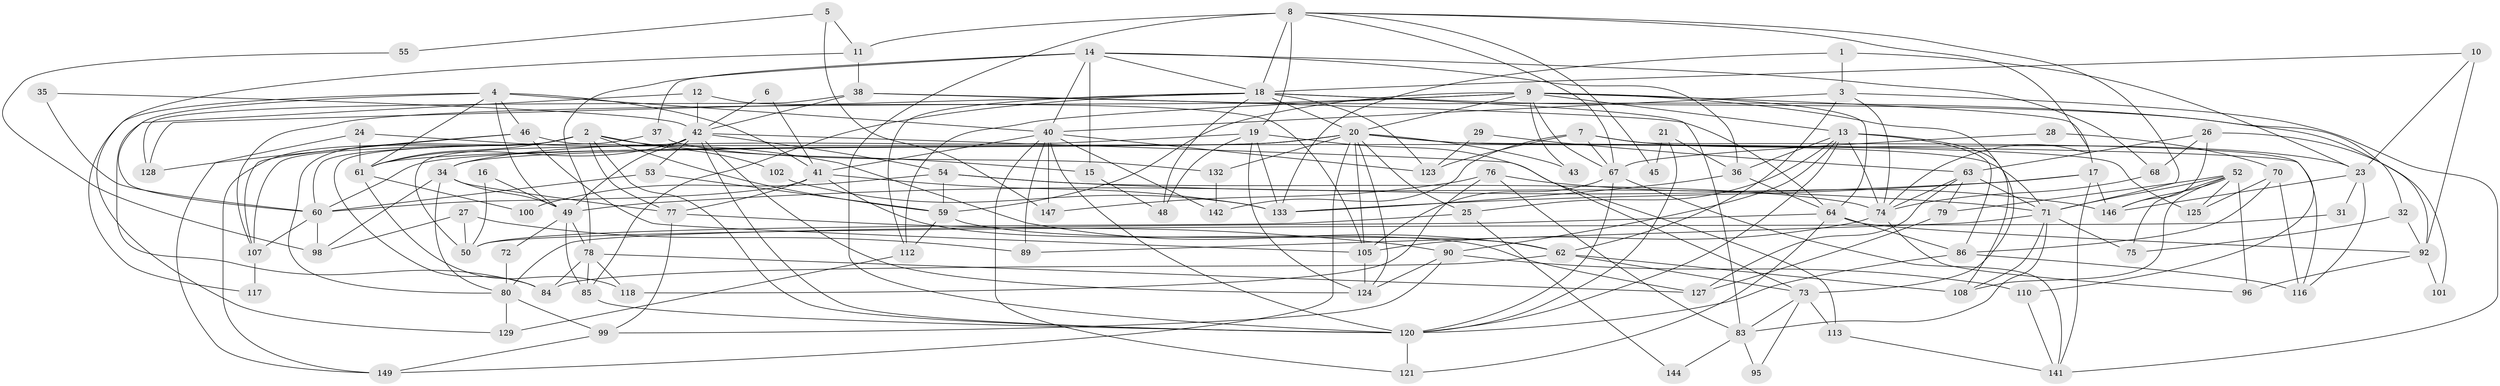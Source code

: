 // Generated by graph-tools (version 1.1) at 2025/52/02/27/25 19:52:05]
// undirected, 106 vertices, 250 edges
graph export_dot {
graph [start="1"]
  node [color=gray90,style=filled];
  1;
  2 [super="+88"];
  3 [super="+58"];
  4 [super="+22"];
  5;
  6;
  7 [super="+33"];
  8 [super="+91"];
  9 [super="+126"];
  10;
  11;
  12;
  13 [super="+44"];
  14 [super="+137"];
  15;
  16;
  17 [super="+56"];
  18 [super="+82"];
  19 [super="+30"];
  20 [super="+114"];
  21;
  23 [super="+57"];
  24;
  25;
  26;
  27;
  28;
  29;
  31;
  32;
  34 [super="+69"];
  35;
  36 [super="+109"];
  37;
  38 [super="+39"];
  40 [super="+87"];
  41 [super="+47"];
  42 [super="+51"];
  43;
  45;
  46;
  48;
  49 [super="+65"];
  50 [super="+103"];
  52 [super="+145"];
  53;
  54 [super="+134"];
  55;
  59;
  60 [super="+115"];
  61 [super="+66"];
  62 [super="+81"];
  63;
  64 [super="+104"];
  67;
  68;
  70;
  71;
  72;
  73 [super="+138"];
  74 [super="+122"];
  75;
  76;
  77 [super="+131"];
  78 [super="+97"];
  79;
  80 [super="+93"];
  83 [super="+139"];
  84;
  85 [super="+94"];
  86 [super="+106"];
  89;
  90 [super="+148"];
  92 [super="+119"];
  95;
  96;
  98;
  99;
  100;
  101;
  102;
  105 [super="+140"];
  107 [super="+130"];
  108 [super="+111"];
  110;
  112;
  113;
  116 [super="+135"];
  117;
  118;
  120 [super="+143"];
  121 [super="+136"];
  123;
  124;
  125;
  127;
  128;
  129;
  132;
  133;
  141;
  142;
  144;
  146;
  147;
  149;
  1 -- 133;
  1 -- 3;
  1 -- 23;
  2 -- 15;
  2 -- 80;
  2 -- 102;
  2 -- 149;
  2 -- 59;
  2 -- 120;
  2 -- 107;
  2 -- 77;
  2 -- 60;
  2 -- 61;
  3 -- 40;
  3 -- 141;
  3 -- 62;
  3 -- 74;
  4 -- 41;
  4 -- 49;
  4 -- 117;
  4 -- 40;
  4 -- 46;
  4 -- 60;
  4 -- 61;
  5 -- 147;
  5 -- 11;
  5 -- 55;
  6 -- 42;
  6 -- 41;
  7 -- 110;
  7 -- 23;
  7 -- 67;
  7 -- 123;
  7 -- 142;
  8 -- 67;
  8 -- 11;
  8 -- 45;
  8 -- 71;
  8 -- 19;
  8 -- 74;
  8 -- 18 [weight=2];
  8 -- 120;
  9 -- 67;
  9 -- 20;
  9 -- 43;
  9 -- 59 [weight=2];
  9 -- 64;
  9 -- 112;
  9 -- 73;
  9 -- 17;
  9 -- 107;
  9 -- 13;
  10 -- 23;
  10 -- 18;
  10 -- 92;
  11 -- 38;
  11 -- 129;
  12 -- 84;
  12 -- 42;
  12 -- 105;
  13 -- 25;
  13 -- 74;
  13 -- 36;
  13 -- 86;
  13 -- 120 [weight=2];
  13 -- 90;
  13 -- 108;
  14 -- 40;
  14 -- 15;
  14 -- 18;
  14 -- 36;
  14 -- 37;
  14 -- 68;
  14 -- 78;
  15 -- 48;
  16 -- 50;
  16 -- 49;
  17 -- 141;
  17 -- 146;
  17 -- 133;
  17 -- 49;
  18 -- 20;
  18 -- 32;
  18 -- 85;
  18 -- 128;
  18 -- 123;
  18 -- 48;
  18 -- 112;
  18 -- 83;
  19 -- 48;
  19 -- 124;
  19 -- 133;
  19 -- 73;
  19 -- 34;
  20 -- 105;
  20 -- 116;
  20 -- 132;
  20 -- 34;
  20 -- 149;
  20 -- 71;
  20 -- 25;
  20 -- 43;
  20 -- 124;
  20 -- 60;
  20 -- 61;
  21 -- 120;
  21 -- 36;
  21 -- 45;
  23 -- 31;
  23 -- 146;
  23 -- 116;
  24 -- 149;
  24 -- 61;
  24 -- 62;
  25 -- 50;
  25 -- 144;
  26 -- 68;
  26 -- 63;
  26 -- 101;
  26 -- 146;
  27 -- 98;
  27 -- 89;
  27 -- 50;
  28 -- 67;
  28 -- 70;
  29 -- 63;
  29 -- 123;
  31 -- 50;
  32 -- 75;
  32 -- 92;
  34 -- 77;
  34 -- 49;
  34 -- 98;
  34 -- 80;
  35 -- 42;
  35 -- 60;
  36 -- 64;
  36 -- 133;
  37 -- 84;
  37 -- 132;
  38 -- 42;
  38 -- 128;
  38 -- 64;
  38 -- 92 [weight=2];
  40 -- 142;
  40 -- 89;
  40 -- 147;
  40 -- 41;
  40 -- 123;
  40 -- 120;
  40 -- 121;
  41 -- 60;
  41 -- 133;
  41 -- 77;
  41 -- 127;
  42 -- 53;
  42 -- 113;
  42 -- 124;
  42 -- 49;
  42 -- 50;
  42 -- 120;
  42 -- 61;
  42 -- 54;
  46 -- 128;
  46 -- 125;
  46 -- 107;
  46 -- 105;
  49 -- 72;
  49 -- 85;
  49 -- 78;
  52 -- 146;
  52 -- 75;
  52 -- 125;
  52 -- 108;
  52 -- 96;
  52 -- 79;
  52 -- 71;
  53 -- 59;
  53 -- 60;
  54 -- 59;
  54 -- 100;
  54 -- 74;
  54 -- 71;
  55 -- 98;
  59 -- 62;
  59 -- 112;
  60 -- 98;
  60 -- 107;
  61 -- 100;
  61 -- 118;
  62 -- 73;
  62 -- 84;
  62 -- 108;
  63 -- 79;
  63 -- 71;
  63 -- 74;
  63 -- 127;
  64 -- 86;
  64 -- 121;
  64 -- 80;
  64 -- 92;
  67 -- 120;
  67 -- 141;
  67 -- 105;
  68 -- 74;
  70 -- 125;
  70 -- 86;
  70 -- 116;
  71 -- 75;
  71 -- 83;
  71 -- 89;
  71 -- 108;
  72 -- 80;
  73 -- 113;
  73 -- 95;
  73 -- 83;
  74 -- 96;
  74 -- 105;
  76 -- 83;
  76 -- 146;
  76 -- 118;
  76 -- 147;
  77 -- 99;
  77 -- 90;
  78 -- 118;
  78 -- 127;
  78 -- 84;
  78 -- 85;
  79 -- 127;
  80 -- 129;
  80 -- 99;
  83 -- 95;
  83 -- 144;
  85 -- 120;
  86 -- 116;
  86 -- 120;
  90 -- 124;
  90 -- 99;
  90 -- 110;
  92 -- 101;
  92 -- 96;
  99 -- 149;
  102 -- 133;
  105 -- 124;
  107 -- 117;
  110 -- 141;
  112 -- 129;
  113 -- 141;
  120 -- 121;
  132 -- 142;
}
